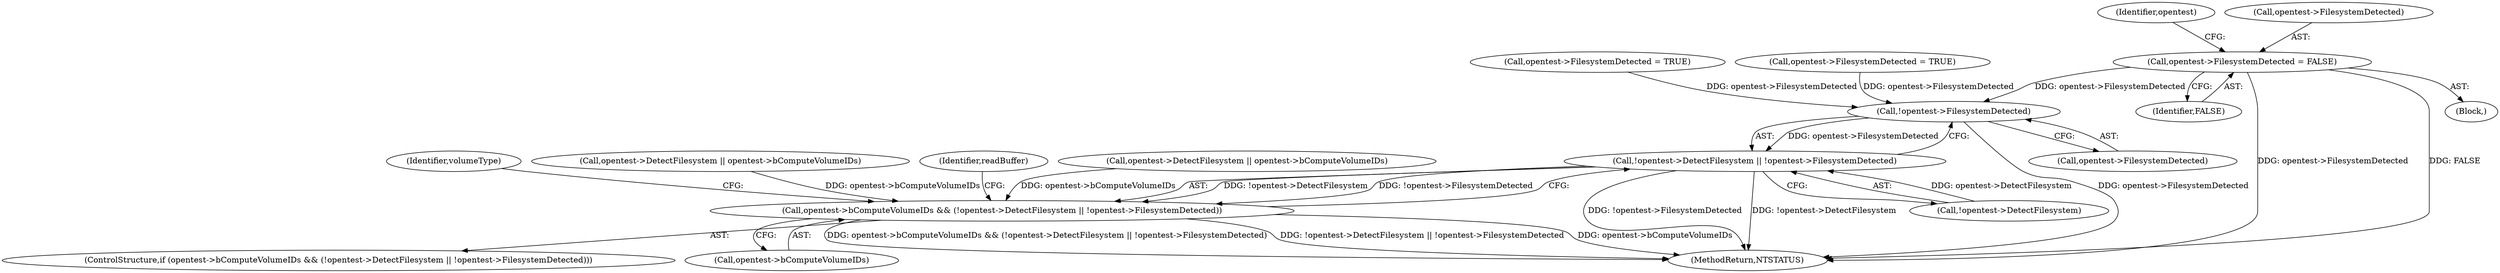 digraph "0_VeraCrypt_f30f9339c9a0b9bbcc6f5ad38804af39db1f479e@API" {
"1000449" [label="(Call,opentest->FilesystemDetected = FALSE)"];
"1000632" [label="(Call,!opentest->FilesystemDetected)"];
"1000627" [label="(Call,!opentest->DetectFilesystem || !opentest->FilesystemDetected)"];
"1000623" [label="(Call,opentest->bComputeVolumeIDs && (!opentest->DetectFilesystem || !opentest->FilesystemDetected))"];
"1000622" [label="(ControlStructure,if (opentest->bComputeVolumeIDs && (!opentest->DetectFilesystem || !opentest->FilesystemDetected)))"];
"1000624" [label="(Call,opentest->bComputeVolumeIDs)"];
"1000456" [label="(Identifier,opentest)"];
"1000453" [label="(Identifier,FALSE)"];
"1000601" [label="(Call,opentest->FilesystemDetected = TRUE)"];
"1000627" [label="(Call,!opentest->DetectFilesystem || !opentest->FilesystemDetected)"];
"1000623" [label="(Call,opentest->bComputeVolumeIDs && (!opentest->DetectFilesystem || !opentest->FilesystemDetected))"];
"1000449" [label="(Call,opentest->FilesystemDetected = FALSE)"];
"1003200" [label="(MethodReturn,NTSTATUS)"];
"1000640" [label="(Identifier,volumeType)"];
"1000409" [label="(Call,opentest->DetectFilesystem || opentest->bComputeVolumeIDs)"];
"1000450" [label="(Call,opentest->FilesystemDetected)"];
"1000616" [label="(Call,opentest->FilesystemDetected = TRUE)"];
"1000699" [label="(Identifier,readBuffer)"];
"1000443" [label="(Block,)"];
"1000633" [label="(Call,opentest->FilesystemDetected)"];
"1000628" [label="(Call,!opentest->DetectFilesystem)"];
"1000477" [label="(Call,opentest->DetectFilesystem || opentest->bComputeVolumeIDs)"];
"1000632" [label="(Call,!opentest->FilesystemDetected)"];
"1000449" -> "1000443"  [label="AST: "];
"1000449" -> "1000453"  [label="CFG: "];
"1000450" -> "1000449"  [label="AST: "];
"1000453" -> "1000449"  [label="AST: "];
"1000456" -> "1000449"  [label="CFG: "];
"1000449" -> "1003200"  [label="DDG: opentest->FilesystemDetected"];
"1000449" -> "1003200"  [label="DDG: FALSE"];
"1000449" -> "1000632"  [label="DDG: opentest->FilesystemDetected"];
"1000632" -> "1000627"  [label="AST: "];
"1000632" -> "1000633"  [label="CFG: "];
"1000633" -> "1000632"  [label="AST: "];
"1000627" -> "1000632"  [label="CFG: "];
"1000632" -> "1003200"  [label="DDG: opentest->FilesystemDetected"];
"1000632" -> "1000627"  [label="DDG: opentest->FilesystemDetected"];
"1000616" -> "1000632"  [label="DDG: opentest->FilesystemDetected"];
"1000601" -> "1000632"  [label="DDG: opentest->FilesystemDetected"];
"1000627" -> "1000623"  [label="AST: "];
"1000627" -> "1000628"  [label="CFG: "];
"1000628" -> "1000627"  [label="AST: "];
"1000623" -> "1000627"  [label="CFG: "];
"1000627" -> "1003200"  [label="DDG: !opentest->FilesystemDetected"];
"1000627" -> "1003200"  [label="DDG: !opentest->DetectFilesystem"];
"1000627" -> "1000623"  [label="DDG: !opentest->DetectFilesystem"];
"1000627" -> "1000623"  [label="DDG: !opentest->FilesystemDetected"];
"1000628" -> "1000627"  [label="DDG: opentest->DetectFilesystem"];
"1000623" -> "1000622"  [label="AST: "];
"1000623" -> "1000624"  [label="CFG: "];
"1000624" -> "1000623"  [label="AST: "];
"1000640" -> "1000623"  [label="CFG: "];
"1000699" -> "1000623"  [label="CFG: "];
"1000623" -> "1003200"  [label="DDG: opentest->bComputeVolumeIDs && (!opentest->DetectFilesystem || !opentest->FilesystemDetected)"];
"1000623" -> "1003200"  [label="DDG: !opentest->DetectFilesystem || !opentest->FilesystemDetected"];
"1000623" -> "1003200"  [label="DDG: opentest->bComputeVolumeIDs"];
"1000409" -> "1000623"  [label="DDG: opentest->bComputeVolumeIDs"];
"1000477" -> "1000623"  [label="DDG: opentest->bComputeVolumeIDs"];
}
